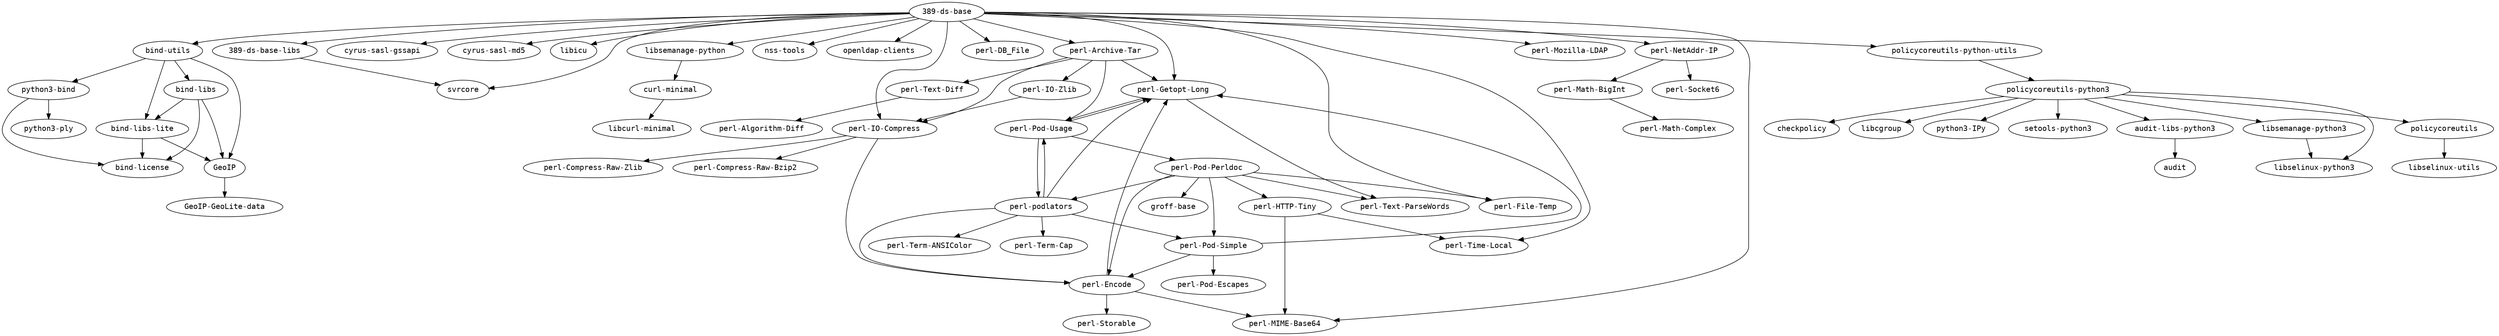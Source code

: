 strict digraph G {
node [fontname=monospace];
  "389-ds-base" -> "389-ds-base-libs";
  "389-ds-base" -> "bind-utils";
  "389-ds-base" -> "cyrus-sasl-gssapi";
  "389-ds-base" -> "cyrus-sasl-md5";
  "389-ds-base" -> "libicu";
  "389-ds-base" -> "libsemanage-python";
  "389-ds-base-libs" -> "svrcore";
  "389-ds-base" -> "nss-tools";
  "389-ds-base" -> "openldap-clients";
  "389-ds-base" -> "perl-Archive-Tar";
  "389-ds-base" -> "perl-DB_File";
  "389-ds-base" -> "perl-File-Temp";
  "389-ds-base" -> "perl-Getopt-Long";
  "389-ds-base" -> "perl-IO-Compress";
  "389-ds-base" -> "perl-MIME-Base64";
  "389-ds-base" -> "perl-Mozilla-LDAP";
  "389-ds-base" -> "perl-NetAddr-IP";
  "389-ds-base" -> "perl-Time-Local";
  "389-ds-base" -> "policycoreutils-python-utils";
  "389-ds-base" -> "svrcore";
  "audit-libs-python3" -> "audit";
  "bind-libs" -> "bind-libs-lite";
  "bind-libs" -> "bind-license";
  "bind-libs" -> "GeoIP";
  "bind-libs-lite" -> "bind-license";
  "bind-libs-lite" -> "GeoIP";
  "bind-utils" -> "bind-libs";
  "bind-utils" -> "bind-libs-lite";
  "bind-utils" -> "GeoIP";
  "bind-utils" -> "python3-bind";
  "curl-minimal" -> "libcurl-minimal";
  "GeoIP" -> "GeoIP-GeoLite-data";
  "libsemanage-python3" -> "libselinux-python3";
  "libsemanage-python" -> "curl-minimal";
  "perl-Archive-Tar" -> "perl-Getopt-Long";
  "perl-Archive-Tar" -> "perl-IO-Compress";
  "perl-Archive-Tar" -> "perl-IO-Zlib";
  "perl-Archive-Tar" -> "perl-Pod-Usage";
  "perl-Archive-Tar" -> "perl-Text-Diff";
  "perl-Encode" -> "perl-Getopt-Long";
  "perl-Encode" -> "perl-MIME-Base64";
  "perl-Encode" -> "perl-Storable";
  "perl-Getopt-Long" -> "perl-Pod-Usage";
  "perl-Getopt-Long" -> "perl-Text-ParseWords";
  "perl-HTTP-Tiny" -> "perl-MIME-Base64";
  "perl-HTTP-Tiny" -> "perl-Time-Local";
  "perl-IO-Compress" -> "perl-Compress-Raw-Bzip2";
  "perl-IO-Compress" -> "perl-Compress-Raw-Zlib";
  "perl-IO-Compress" -> "perl-Encode";
  "perl-IO-Zlib" -> "perl-IO-Compress";
  "perl-Math-BigInt" -> "perl-Math-Complex";
  "perl-NetAddr-IP" -> "perl-Math-BigInt";
  "perl-NetAddr-IP" -> "perl-Socket6";
  "perl-podlators" -> "perl-Encode";
  "perl-podlators" -> "perl-Getopt-Long";
  "perl-podlators" -> "perl-Pod-Simple";
  "perl-podlators" -> "perl-Pod-Usage";
  "perl-podlators" -> "perl-Term-ANSIColor";
  "perl-podlators" -> "perl-Term-Cap";
  "perl-Pod-Perldoc" -> "groff-base";
  "perl-Pod-Perldoc" -> "perl-Encode";
  "perl-Pod-Perldoc" -> "perl-File-Temp";
  "perl-Pod-Perldoc" -> "perl-HTTP-Tiny";
  "perl-Pod-Perldoc" -> "perl-podlators";
  "perl-Pod-Perldoc" -> "perl-Pod-Simple";
  "perl-Pod-Perldoc" -> "perl-Text-ParseWords";
  "perl-Pod-Simple" -> "perl-Encode";
  "perl-Pod-Simple" -> "perl-Getopt-Long";
  "perl-Pod-Simple" -> "perl-Pod-Escapes";
  "perl-Pod-Usage" -> "perl-Getopt-Long";
  "perl-Pod-Usage" -> "perl-podlators";
  "perl-Pod-Usage" -> "perl-Pod-Perldoc";
  "perl-Text-Diff" -> "perl-Algorithm-Diff";
  "policycoreutils" -> "libselinux-utils";
  "policycoreutils-python3" -> "audit-libs-python3";
  "policycoreutils-python3" -> "checkpolicy";
  "policycoreutils-python3" -> "libcgroup";
  "policycoreutils-python3" -> "libselinux-python3";
  "policycoreutils-python3" -> "libsemanage-python3";
  "policycoreutils-python3" -> "policycoreutils";
  "policycoreutils-python3" -> "python3-IPy";
  "policycoreutils-python3" -> "setools-python3";
  "policycoreutils-python-utils" -> "policycoreutils-python3";
  "python3-bind" -> "bind-license";
  "python3-bind" -> "python3-ply";
}
